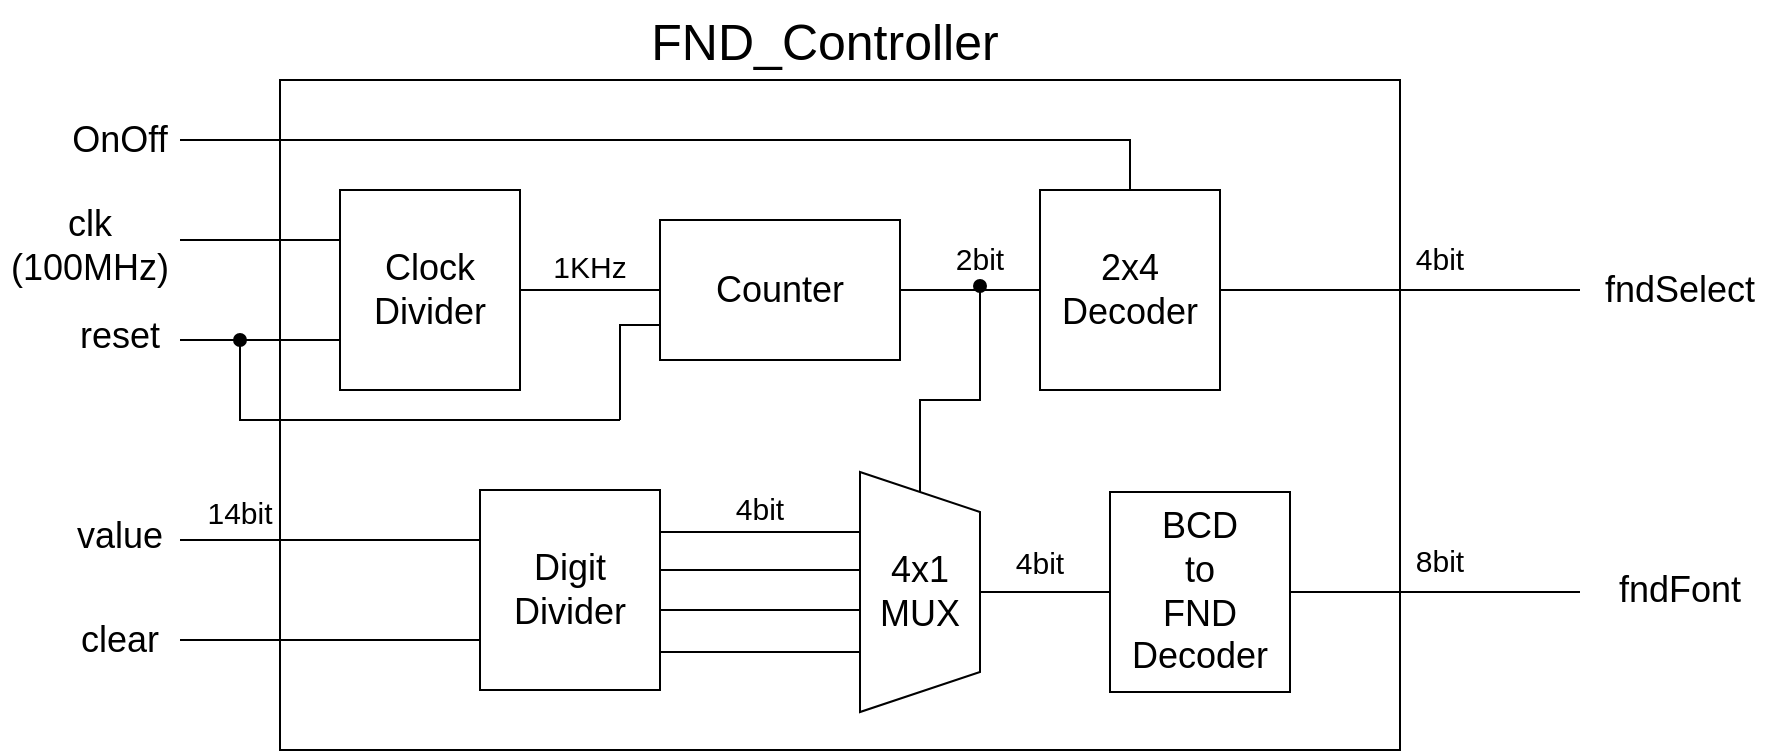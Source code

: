 <mxfile version="20.3.0" type="device"><diagram id="9quwHbsaiILfoFRXw4vi" name="페이지-1"><mxGraphModel dx="1038" dy="649" grid="1" gridSize="10" guides="1" tooltips="1" connect="1" arrows="1" fold="1" page="1" pageScale="1" pageWidth="1169" pageHeight="827" math="0" shadow="0"><root><mxCell id="0"/><mxCell id="1" parent="0"/><mxCell id="ja9dZbCVbxbNre3scsOX-29" value="" style="rounded=0;whiteSpace=wrap;html=1;fontSize=18;" vertex="1" parent="1"><mxGeometry x="230" y="160" width="560" height="335" as="geometry"/></mxCell><mxCell id="ja9dZbCVbxbNre3scsOX-8" style="edgeStyle=orthogonalEdgeStyle;rounded=0;orthogonalLoop=1;jettySize=auto;html=1;entryX=0;entryY=0.5;entryDx=0;entryDy=0;fontSize=18;endArrow=none;endFill=0;" edge="1" parent="1" source="ja9dZbCVbxbNre3scsOX-1" target="ja9dZbCVbxbNre3scsOX-2"><mxGeometry relative="1" as="geometry"/></mxCell><mxCell id="ja9dZbCVbxbNre3scsOX-20" style="edgeStyle=orthogonalEdgeStyle;rounded=0;orthogonalLoop=1;jettySize=auto;html=1;exitX=0;exitY=0.25;exitDx=0;exitDy=0;fontSize=18;endArrow=none;endFill=0;" edge="1" parent="1" source="ja9dZbCVbxbNre3scsOX-1"><mxGeometry relative="1" as="geometry"><mxPoint x="180" y="240" as="targetPoint"/></mxGeometry></mxCell><mxCell id="ja9dZbCVbxbNre3scsOX-21" style="edgeStyle=orthogonalEdgeStyle;rounded=0;orthogonalLoop=1;jettySize=auto;html=1;exitX=0;exitY=0.75;exitDx=0;exitDy=0;fontSize=18;endArrow=none;endFill=0;" edge="1" parent="1" source="ja9dZbCVbxbNre3scsOX-1"><mxGeometry relative="1" as="geometry"><mxPoint x="180" y="290" as="targetPoint"/></mxGeometry></mxCell><mxCell id="ja9dZbCVbxbNre3scsOX-1" value="&lt;font style=&quot;font-size: 18px;&quot;&gt;Clock&lt;br&gt;Divider&lt;/font&gt;" style="rounded=0;whiteSpace=wrap;html=1;" vertex="1" parent="1"><mxGeometry x="260" y="215" width="90" height="100" as="geometry"/></mxCell><mxCell id="ja9dZbCVbxbNre3scsOX-9" style="edgeStyle=orthogonalEdgeStyle;rounded=0;orthogonalLoop=1;jettySize=auto;html=1;entryX=0;entryY=0.5;entryDx=0;entryDy=0;fontSize=18;endArrow=none;endFill=0;" edge="1" parent="1" source="ja9dZbCVbxbNre3scsOX-2" target="ja9dZbCVbxbNre3scsOX-3"><mxGeometry relative="1" as="geometry"/></mxCell><mxCell id="ja9dZbCVbxbNre3scsOX-2" value="&lt;span style=&quot;font-size: 18px;&quot;&gt;Counter&lt;/span&gt;" style="rounded=0;whiteSpace=wrap;html=1;" vertex="1" parent="1"><mxGeometry x="420" y="230" width="120" height="70" as="geometry"/></mxCell><mxCell id="ja9dZbCVbxbNre3scsOX-10" style="edgeStyle=orthogonalEdgeStyle;rounded=0;orthogonalLoop=1;jettySize=auto;html=1;fontSize=18;endArrow=none;endFill=0;" edge="1" parent="1" source="ja9dZbCVbxbNre3scsOX-3"><mxGeometry relative="1" as="geometry"><mxPoint x="880" y="265" as="targetPoint"/></mxGeometry></mxCell><mxCell id="ja9dZbCVbxbNre3scsOX-3" value="&lt;font style=&quot;font-size: 18px;&quot;&gt;2x4&lt;br&gt;Decoder&lt;/font&gt;" style="rounded=0;whiteSpace=wrap;html=1;" vertex="1" parent="1"><mxGeometry x="610" y="215" width="90" height="100" as="geometry"/></mxCell><mxCell id="ja9dZbCVbxbNre3scsOX-18" style="edgeStyle=orthogonalEdgeStyle;rounded=0;orthogonalLoop=1;jettySize=auto;html=1;exitX=0;exitY=0.25;exitDx=0;exitDy=0;fontSize=18;endArrow=none;endFill=0;" edge="1" parent="1" source="ja9dZbCVbxbNre3scsOX-4"><mxGeometry relative="1" as="geometry"><mxPoint x="180" y="390" as="targetPoint"/></mxGeometry></mxCell><mxCell id="ja9dZbCVbxbNre3scsOX-19" style="edgeStyle=orthogonalEdgeStyle;rounded=0;orthogonalLoop=1;jettySize=auto;html=1;exitX=0;exitY=0.75;exitDx=0;exitDy=0;fontSize=18;endArrow=none;endFill=0;" edge="1" parent="1" source="ja9dZbCVbxbNre3scsOX-4"><mxGeometry relative="1" as="geometry"><mxPoint x="180" y="440" as="targetPoint"/></mxGeometry></mxCell><mxCell id="ja9dZbCVbxbNre3scsOX-4" value="&lt;font style=&quot;font-size: 18px;&quot;&gt;Digit&lt;br&gt;Divider&lt;/font&gt;" style="rounded=0;whiteSpace=wrap;html=1;" vertex="1" parent="1"><mxGeometry x="330" y="365" width="90" height="100" as="geometry"/></mxCell><mxCell id="ja9dZbCVbxbNre3scsOX-5" value="" style="shape=trapezoid;perimeter=trapezoidPerimeter;whiteSpace=wrap;html=1;fixedSize=1;fontSize=18;rotation=90;" vertex="1" parent="1"><mxGeometry x="490" y="386" width="120" height="60" as="geometry"/></mxCell><mxCell id="ja9dZbCVbxbNre3scsOX-12" style="edgeStyle=orthogonalEdgeStyle;rounded=0;orthogonalLoop=1;jettySize=auto;html=1;entryX=0;entryY=0.5;entryDx=0;entryDy=0;fontSize=18;endArrow=none;endFill=0;" edge="1" parent="1" source="ja9dZbCVbxbNre3scsOX-6" target="ja9dZbCVbxbNre3scsOX-7"><mxGeometry relative="1" as="geometry"/></mxCell><mxCell id="ja9dZbCVbxbNre3scsOX-6" value="4x1&lt;br&gt;MUX" style="text;html=1;strokeColor=none;fillColor=none;align=center;verticalAlign=middle;whiteSpace=wrap;rounded=0;fontSize=18;" vertex="1" parent="1"><mxGeometry x="520" y="401" width="60" height="30" as="geometry"/></mxCell><mxCell id="ja9dZbCVbxbNre3scsOX-13" style="edgeStyle=orthogonalEdgeStyle;rounded=0;orthogonalLoop=1;jettySize=auto;html=1;fontSize=18;endArrow=none;endFill=0;" edge="1" parent="1" source="ja9dZbCVbxbNre3scsOX-7"><mxGeometry relative="1" as="geometry"><mxPoint x="880" y="416" as="targetPoint"/></mxGeometry></mxCell><mxCell id="ja9dZbCVbxbNre3scsOX-7" value="&lt;font style=&quot;font-size: 18px;&quot;&gt;BCD&lt;br&gt;to&lt;br&gt;FND&lt;br&gt;Decoder&lt;/font&gt;" style="rounded=0;whiteSpace=wrap;html=1;" vertex="1" parent="1"><mxGeometry x="645" y="366" width="90" height="100" as="geometry"/></mxCell><mxCell id="ja9dZbCVbxbNre3scsOX-14" value="" style="endArrow=none;html=1;rounded=0;fontSize=18;entryX=0.25;entryY=1;entryDx=0;entryDy=0;" edge="1" parent="1" target="ja9dZbCVbxbNre3scsOX-5"><mxGeometry width="50" height="50" relative="1" as="geometry"><mxPoint x="420" y="386" as="sourcePoint"/><mxPoint x="470" y="336" as="targetPoint"/></mxGeometry></mxCell><mxCell id="ja9dZbCVbxbNre3scsOX-15" value="" style="endArrow=none;html=1;rounded=0;fontSize=18;entryX=0.25;entryY=1;entryDx=0;entryDy=0;" edge="1" parent="1"><mxGeometry width="50" height="50" relative="1" as="geometry"><mxPoint x="420" y="405" as="sourcePoint"/><mxPoint x="520" y="405" as="targetPoint"/></mxGeometry></mxCell><mxCell id="ja9dZbCVbxbNre3scsOX-16" value="" style="endArrow=none;html=1;rounded=0;fontSize=18;entryX=0.25;entryY=1;entryDx=0;entryDy=0;" edge="1" parent="1"><mxGeometry width="50" height="50" relative="1" as="geometry"><mxPoint x="420" y="425" as="sourcePoint"/><mxPoint x="520" y="425" as="targetPoint"/></mxGeometry></mxCell><mxCell id="ja9dZbCVbxbNre3scsOX-17" value="" style="endArrow=none;html=1;rounded=0;fontSize=18;entryX=0.25;entryY=1;entryDx=0;entryDy=0;" edge="1" parent="1"><mxGeometry width="50" height="50" relative="1" as="geometry"><mxPoint x="420" y="446" as="sourcePoint"/><mxPoint x="520" y="446" as="targetPoint"/></mxGeometry></mxCell><mxCell id="ja9dZbCVbxbNre3scsOX-23" value="clk&lt;br&gt;(100MHz)" style="text;html=1;strokeColor=none;fillColor=none;align=center;verticalAlign=middle;whiteSpace=wrap;rounded=0;fontSize=18;" vertex="1" parent="1"><mxGeometry x="90" y="215" width="90" height="55" as="geometry"/></mxCell><mxCell id="ja9dZbCVbxbNre3scsOX-24" value="reset" style="text;html=1;strokeColor=none;fillColor=none;align=center;verticalAlign=middle;whiteSpace=wrap;rounded=0;fontSize=18;" vertex="1" parent="1"><mxGeometry x="120" y="273" width="60" height="30" as="geometry"/></mxCell><mxCell id="ja9dZbCVbxbNre3scsOX-26" style="edgeStyle=orthogonalEdgeStyle;rounded=0;orthogonalLoop=1;jettySize=auto;html=1;entryX=0.5;entryY=0;entryDx=0;entryDy=0;fontSize=18;endArrow=none;endFill=0;" edge="1" parent="1" source="ja9dZbCVbxbNre3scsOX-25" target="ja9dZbCVbxbNre3scsOX-3"><mxGeometry relative="1" as="geometry"/></mxCell><mxCell id="ja9dZbCVbxbNre3scsOX-25" value="OnOff" style="text;html=1;strokeColor=none;fillColor=none;align=center;verticalAlign=middle;whiteSpace=wrap;rounded=0;fontSize=18;" vertex="1" parent="1"><mxGeometry x="120" y="175" width="60" height="30" as="geometry"/></mxCell><mxCell id="ja9dZbCVbxbNre3scsOX-27" value="value" style="text;html=1;strokeColor=none;fillColor=none;align=center;verticalAlign=middle;whiteSpace=wrap;rounded=0;fontSize=18;" vertex="1" parent="1"><mxGeometry x="120" y="373" width="60" height="30" as="geometry"/></mxCell><mxCell id="ja9dZbCVbxbNre3scsOX-28" value="clear" style="text;html=1;strokeColor=none;fillColor=none;align=center;verticalAlign=middle;whiteSpace=wrap;rounded=0;fontSize=18;" vertex="1" parent="1"><mxGeometry x="120" y="425" width="60" height="30" as="geometry"/></mxCell><mxCell id="ja9dZbCVbxbNre3scsOX-30" value="&lt;font style=&quot;font-size: 25px;&quot;&gt;FND_Controller&lt;/font&gt;" style="text;html=1;strokeColor=none;fillColor=none;align=center;verticalAlign=middle;whiteSpace=wrap;rounded=0;fontSize=18;" vertex="1" parent="1"><mxGeometry x="400" y="120" width="205" height="40" as="geometry"/></mxCell><mxCell id="ja9dZbCVbxbNre3scsOX-31" value="&lt;font style=&quot;font-size: 15px;&quot;&gt;1KHz&lt;/font&gt;" style="text;html=1;strokeColor=none;fillColor=none;align=center;verticalAlign=middle;whiteSpace=wrap;rounded=0;fontSize=25;" vertex="1" parent="1"><mxGeometry x="365" y="234" width="40" height="30" as="geometry"/></mxCell><mxCell id="ja9dZbCVbxbNre3scsOX-33" value="&lt;span style=&quot;font-size: 18px;&quot;&gt;fndSelect&lt;/span&gt;" style="text;html=1;strokeColor=none;fillColor=none;align=center;verticalAlign=middle;whiteSpace=wrap;rounded=0;fontSize=15;" vertex="1" parent="1"><mxGeometry x="880" y="245" width="100" height="40" as="geometry"/></mxCell><mxCell id="ja9dZbCVbxbNre3scsOX-34" value="&lt;span style=&quot;font-size: 18px;&quot;&gt;fndFont&lt;/span&gt;" style="text;html=1;strokeColor=none;fillColor=none;align=center;verticalAlign=middle;whiteSpace=wrap;rounded=0;fontSize=15;" vertex="1" parent="1"><mxGeometry x="880" y="395" width="100" height="40" as="geometry"/></mxCell><mxCell id="ja9dZbCVbxbNre3scsOX-35" value="&lt;font style=&quot;font-size: 15px;&quot;&gt;4bit&lt;/font&gt;" style="text;html=1;strokeColor=none;fillColor=none;align=center;verticalAlign=middle;whiteSpace=wrap;rounded=0;fontSize=18;" vertex="1" parent="1"><mxGeometry x="790" y="235.5" width="40" height="27" as="geometry"/></mxCell><mxCell id="ja9dZbCVbxbNre3scsOX-36" value="&lt;font style=&quot;font-size: 15px;&quot;&gt;8bit&lt;/font&gt;" style="text;html=1;strokeColor=none;fillColor=none;align=center;verticalAlign=middle;whiteSpace=wrap;rounded=0;fontSize=18;" vertex="1" parent="1"><mxGeometry x="790" y="386" width="40" height="27" as="geometry"/></mxCell><mxCell id="ja9dZbCVbxbNre3scsOX-39" value="" style="endArrow=oval;html=1;rounded=0;fontSize=15;edgeStyle=orthogonalEdgeStyle;exitX=0;exitY=0.5;exitDx=0;exitDy=0;startArrow=none;startFill=0;endFill=1;" edge="1" parent="1" source="ja9dZbCVbxbNre3scsOX-5"><mxGeometry width="50" height="50" relative="1" as="geometry"><mxPoint x="580" y="340" as="sourcePoint"/><mxPoint x="580" y="263" as="targetPoint"/><Array as="points"><mxPoint x="550" y="320"/><mxPoint x="580" y="320"/></Array></mxGeometry></mxCell><mxCell id="ja9dZbCVbxbNre3scsOX-41" value="" style="endArrow=none;html=1;rounded=0;fontSize=15;edgeStyle=orthogonalEdgeStyle;startArrow=oval;startFill=1;" edge="1" parent="1"><mxGeometry width="50" height="50" relative="1" as="geometry"><mxPoint x="210" y="290" as="sourcePoint"/><mxPoint x="400" y="330" as="targetPoint"/><Array as="points"><mxPoint x="210" y="330"/><mxPoint x="400" y="330"/></Array></mxGeometry></mxCell><mxCell id="ja9dZbCVbxbNre3scsOX-43" value="" style="endArrow=none;html=1;rounded=0;fontSize=15;edgeStyle=orthogonalEdgeStyle;entryX=0;entryY=0.75;entryDx=0;entryDy=0;" edge="1" parent="1" target="ja9dZbCVbxbNre3scsOX-2"><mxGeometry width="50" height="50" relative="1" as="geometry"><mxPoint x="400" y="330" as="sourcePoint"/><mxPoint x="470" y="315" as="targetPoint"/><Array as="points"><mxPoint x="400" y="283"/></Array></mxGeometry></mxCell><mxCell id="ja9dZbCVbxbNre3scsOX-45" value="&lt;font style=&quot;font-size: 15px;&quot;&gt;4bit&lt;/font&gt;" style="text;html=1;strokeColor=none;fillColor=none;align=center;verticalAlign=middle;whiteSpace=wrap;rounded=0;fontSize=18;" vertex="1" parent="1"><mxGeometry x="590" y="387" width="40" height="27" as="geometry"/></mxCell><mxCell id="ja9dZbCVbxbNre3scsOX-46" value="&lt;font style=&quot;font-size: 15px;&quot;&gt;4bit&lt;/font&gt;" style="text;html=1;strokeColor=none;fillColor=none;align=center;verticalAlign=middle;whiteSpace=wrap;rounded=0;fontSize=18;" vertex="1" parent="1"><mxGeometry x="450" y="360" width="40" height="27" as="geometry"/></mxCell><mxCell id="ja9dZbCVbxbNre3scsOX-53" value="&lt;font style=&quot;font-size: 15px;&quot;&gt;2bit&lt;/font&gt;" style="text;html=1;strokeColor=none;fillColor=none;align=center;verticalAlign=middle;whiteSpace=wrap;rounded=0;fontSize=18;" vertex="1" parent="1"><mxGeometry x="560" y="235.5" width="40" height="27" as="geometry"/></mxCell><mxCell id="ja9dZbCVbxbNre3scsOX-54" value="&lt;font style=&quot;font-size: 15px;&quot;&gt;14bit&lt;/font&gt;" style="text;html=1;strokeColor=none;fillColor=none;align=center;verticalAlign=middle;whiteSpace=wrap;rounded=0;fontSize=18;" vertex="1" parent="1"><mxGeometry x="190" y="362" width="40" height="27" as="geometry"/></mxCell></root></mxGraphModel></diagram></mxfile>